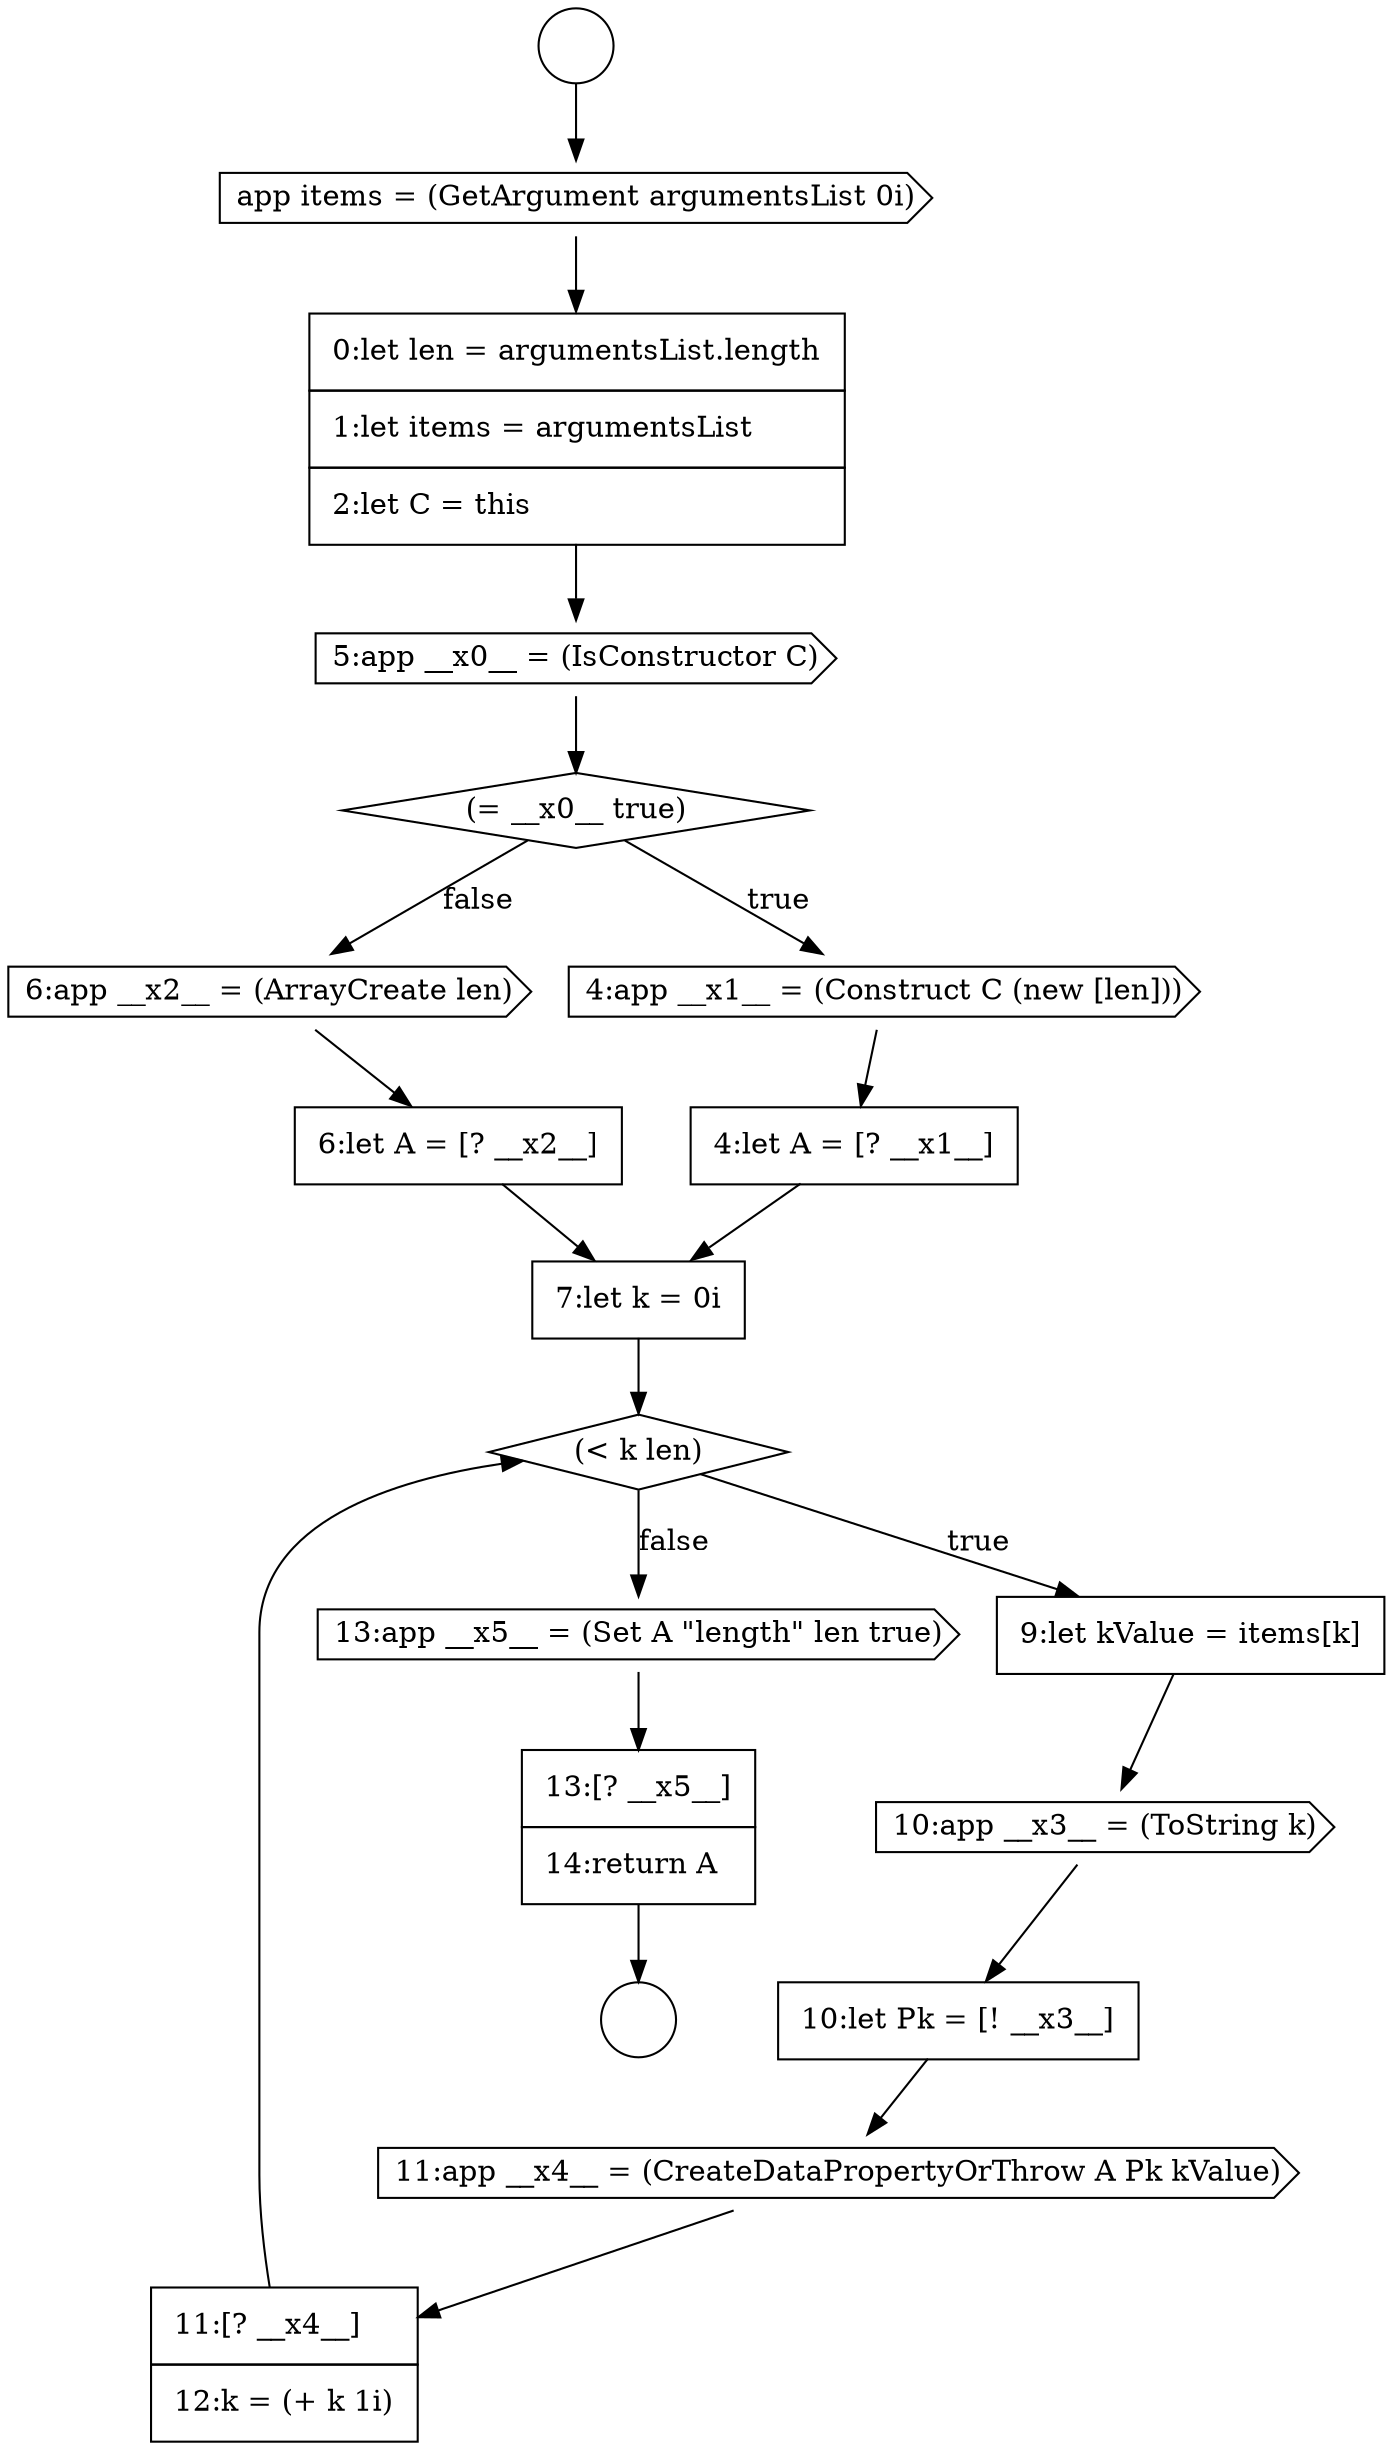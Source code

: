 digraph {
  node13302 [shape=diamond, label=<<font color="black">(= __x0__ true)</font>> color="black" fillcolor="white" style=filled]
  node13298 [shape=circle label=" " color="black" fillcolor="white" style=filled]
  node13313 [shape=none, margin=0, label=<<font color="black">
    <table border="0" cellborder="1" cellspacing="0" cellpadding="10">
      <tr><td align="left">11:[? __x4__]</td></tr>
      <tr><td align="left">12:k = (+ k 1i)</td></tr>
    </table>
  </font>> color="black" fillcolor="white" style=filled]
  node13307 [shape=none, margin=0, label=<<font color="black">
    <table border="0" cellborder="1" cellspacing="0" cellpadding="10">
      <tr><td align="left">7:let k = 0i</td></tr>
    </table>
  </font>> color="black" fillcolor="white" style=filled]
  node13312 [shape=cds, label=<<font color="black">11:app __x4__ = (CreateDataPropertyOrThrow A Pk kValue)</font>> color="black" fillcolor="white" style=filled]
  node13305 [shape=cds, label=<<font color="black">6:app __x2__ = (ArrayCreate len)</font>> color="black" fillcolor="white" style=filled]
  node13301 [shape=cds, label=<<font color="black">5:app __x0__ = (IsConstructor C)</font>> color="black" fillcolor="white" style=filled]
  node13297 [shape=circle label=" " color="black" fillcolor="white" style=filled]
  node13300 [shape=none, margin=0, label=<<font color="black">
    <table border="0" cellborder="1" cellspacing="0" cellpadding="10">
      <tr><td align="left">0:let len = argumentsList.length</td></tr>
      <tr><td align="left">1:let items = argumentsList</td></tr>
      <tr><td align="left">2:let C = this</td></tr>
    </table>
  </font>> color="black" fillcolor="white" style=filled]
  node13304 [shape=none, margin=0, label=<<font color="black">
    <table border="0" cellborder="1" cellspacing="0" cellpadding="10">
      <tr><td align="left">4:let A = [? __x1__]</td></tr>
    </table>
  </font>> color="black" fillcolor="white" style=filled]
  node13310 [shape=cds, label=<<font color="black">10:app __x3__ = (ToString k)</font>> color="black" fillcolor="white" style=filled]
  node13315 [shape=none, margin=0, label=<<font color="black">
    <table border="0" cellborder="1" cellspacing="0" cellpadding="10">
      <tr><td align="left">13:[? __x5__]</td></tr>
      <tr><td align="left">14:return A</td></tr>
    </table>
  </font>> color="black" fillcolor="white" style=filled]
  node13299 [shape=cds, label=<<font color="black">app items = (GetArgument argumentsList 0i)</font>> color="black" fillcolor="white" style=filled]
  node13303 [shape=cds, label=<<font color="black">4:app __x1__ = (Construct C (new [len]))</font>> color="black" fillcolor="white" style=filled]
  node13314 [shape=cds, label=<<font color="black">13:app __x5__ = (Set A &quot;length&quot; len true)</font>> color="black" fillcolor="white" style=filled]
  node13308 [shape=diamond, label=<<font color="black">(&lt; k len)</font>> color="black" fillcolor="white" style=filled]
  node13309 [shape=none, margin=0, label=<<font color="black">
    <table border="0" cellborder="1" cellspacing="0" cellpadding="10">
      <tr><td align="left">9:let kValue = items[k]</td></tr>
    </table>
  </font>> color="black" fillcolor="white" style=filled]
  node13306 [shape=none, margin=0, label=<<font color="black">
    <table border="0" cellborder="1" cellspacing="0" cellpadding="10">
      <tr><td align="left">6:let A = [? __x2__]</td></tr>
    </table>
  </font>> color="black" fillcolor="white" style=filled]
  node13311 [shape=none, margin=0, label=<<font color="black">
    <table border="0" cellborder="1" cellspacing="0" cellpadding="10">
      <tr><td align="left">10:let Pk = [! __x3__]</td></tr>
    </table>
  </font>> color="black" fillcolor="white" style=filled]
  node13300 -> node13301 [ color="black"]
  node13310 -> node13311 [ color="black"]
  node13297 -> node13299 [ color="black"]
  node13304 -> node13307 [ color="black"]
  node13309 -> node13310 [ color="black"]
  node13302 -> node13303 [label=<<font color="black">true</font>> color="black"]
  node13302 -> node13305 [label=<<font color="black">false</font>> color="black"]
  node13303 -> node13304 [ color="black"]
  node13313 -> node13308 [ color="black"]
  node13299 -> node13300 [ color="black"]
  node13306 -> node13307 [ color="black"]
  node13311 -> node13312 [ color="black"]
  node13307 -> node13308 [ color="black"]
  node13314 -> node13315 [ color="black"]
  node13315 -> node13298 [ color="black"]
  node13312 -> node13313 [ color="black"]
  node13301 -> node13302 [ color="black"]
  node13308 -> node13309 [label=<<font color="black">true</font>> color="black"]
  node13308 -> node13314 [label=<<font color="black">false</font>> color="black"]
  node13305 -> node13306 [ color="black"]
}
